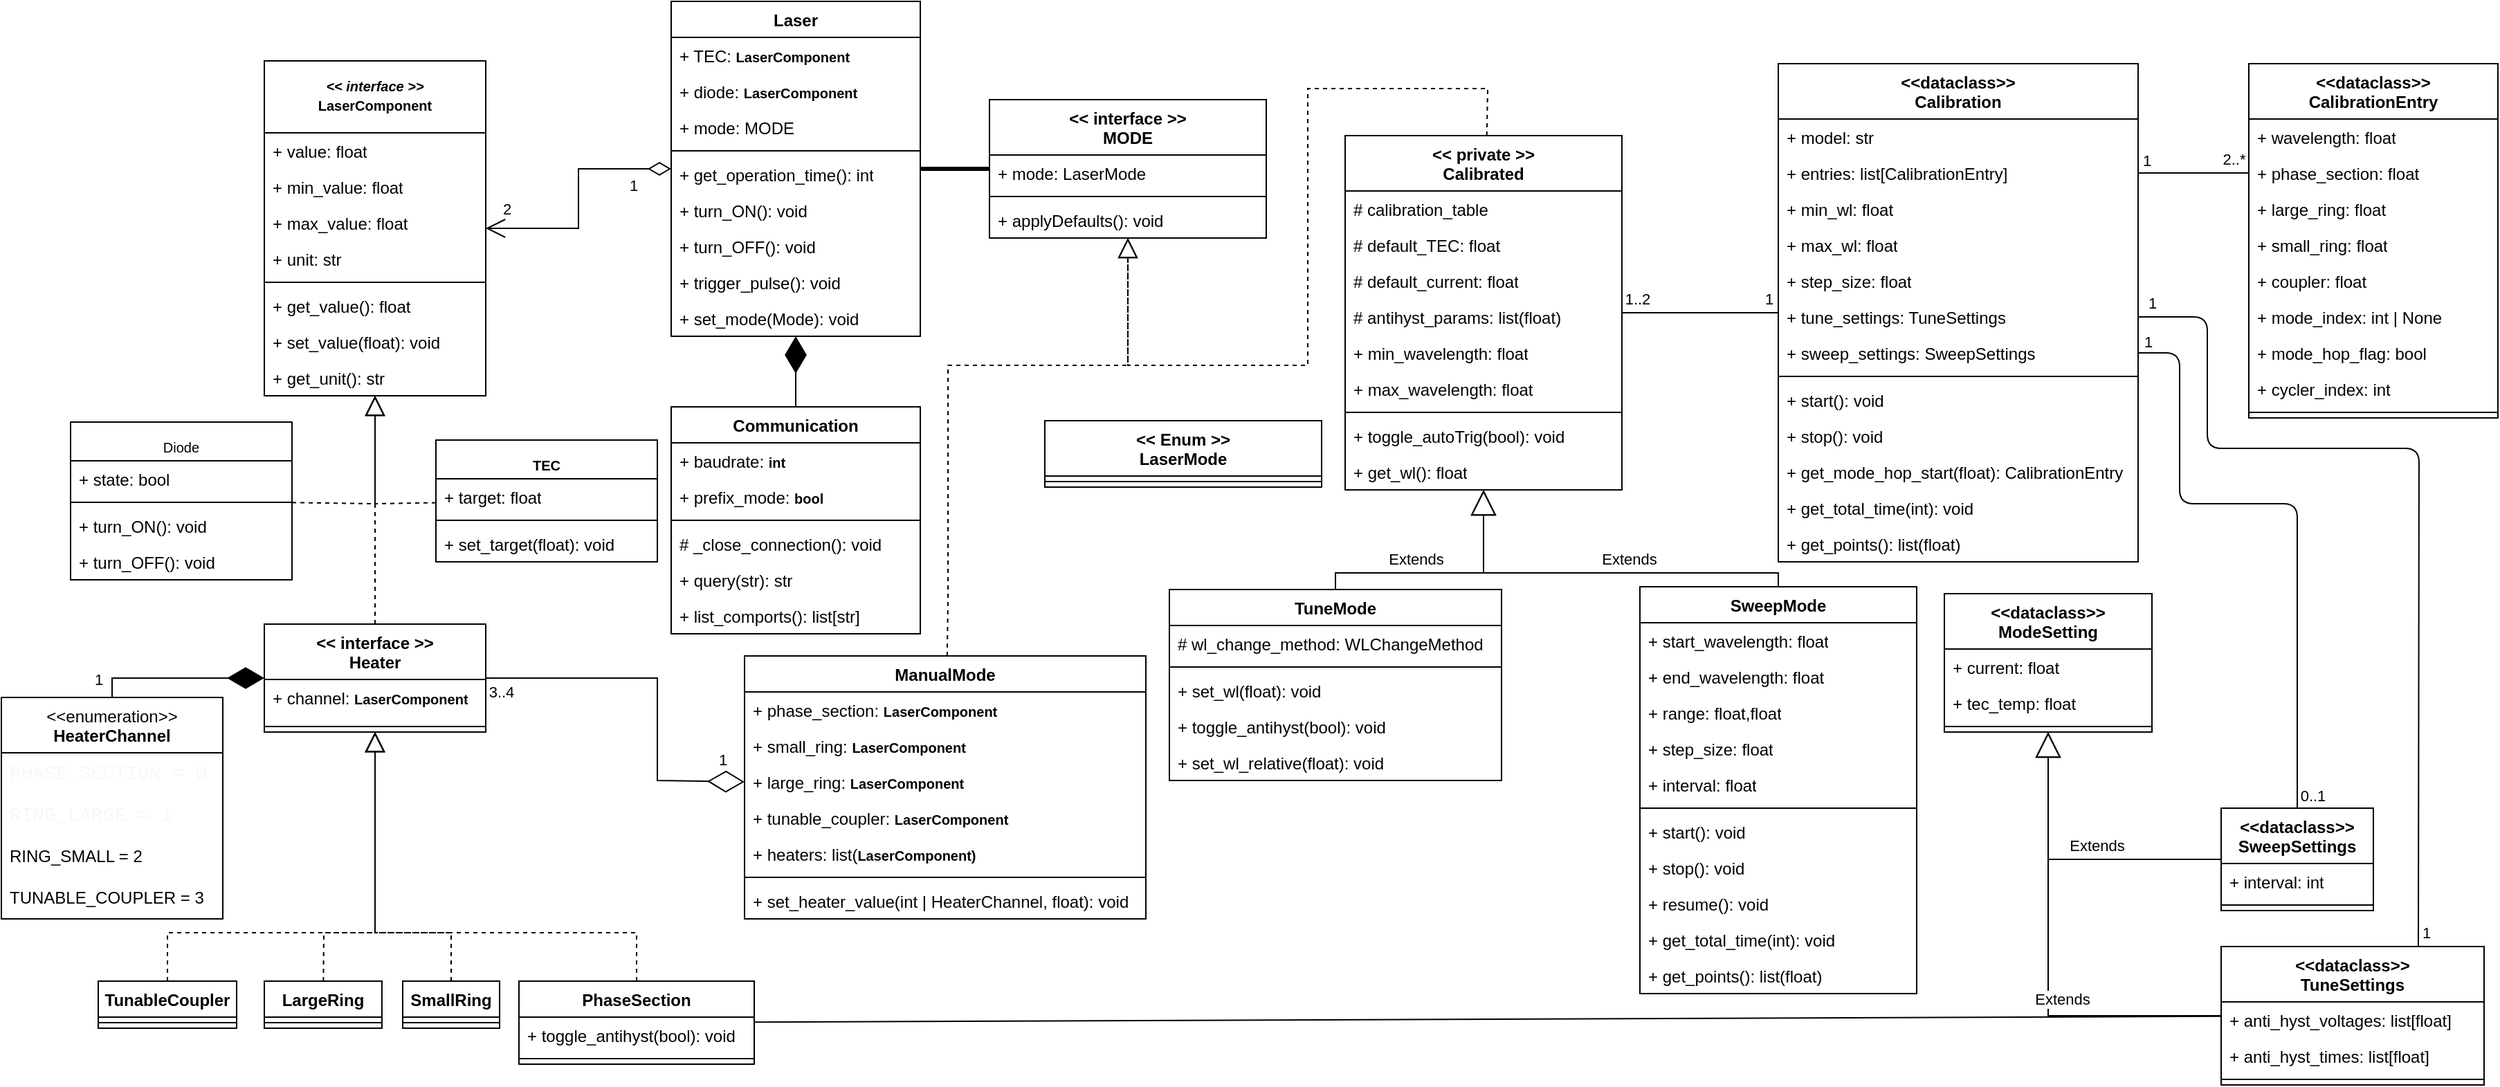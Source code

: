 <mxfile>
    <diagram name="Page-1" id="cc1-t9Lds0QzYOD9VFEF">
        <mxGraphModel dx="3013" dy="1113" grid="1" gridSize="10" guides="1" tooltips="1" connect="1" arrows="1" fold="1" page="1" pageScale="1" pageWidth="850" pageHeight="1100" math="0" shadow="0">
            <root>
                <mxCell id="0"/>
                <mxCell id="1" parent="0"/>
                <mxCell id="RFVsDfMTFyBvrJDYn3Be-1" value="Laser" style="swimlane;fontStyle=1;align=center;verticalAlign=top;childLayout=stackLayout;horizontal=1;startSize=26;horizontalStack=0;resizeParent=1;resizeParentMax=0;resizeLast=0;collapsible=1;marginBottom=0;whiteSpace=wrap;html=1;" parent="1" vertex="1">
                    <mxGeometry x="-390" y="257" width="180" height="242" as="geometry"/>
                </mxCell>
                <mxCell id="kWr4uf3u0KwMldFB6IhT-4" value="+ TEC:&amp;nbsp;&lt;span style=&quot;font-size: 10px; font-weight: 700; text-align: center;&quot;&gt;LaserComponent&lt;/span&gt;" style="text;strokeColor=none;fillColor=none;align=left;verticalAlign=top;spacingLeft=4;spacingRight=4;overflow=hidden;rotatable=0;points=[[0,0.5],[1,0.5]];portConstraint=eastwest;whiteSpace=wrap;html=1;" parent="RFVsDfMTFyBvrJDYn3Be-1" vertex="1">
                    <mxGeometry y="26" width="180" height="26" as="geometry"/>
                </mxCell>
                <mxCell id="kWr4uf3u0KwMldFB6IhT-128" value="+ diode:&amp;nbsp;&lt;span style=&quot;font-size: 10px; font-weight: 700; text-align: center;&quot;&gt;LaserComponent&lt;/span&gt;" style="text;strokeColor=none;fillColor=none;align=left;verticalAlign=top;spacingLeft=4;spacingRight=4;overflow=hidden;rotatable=0;points=[[0,0.5],[1,0.5]];portConstraint=eastwest;whiteSpace=wrap;html=1;" parent="RFVsDfMTFyBvrJDYn3Be-1" vertex="1">
                    <mxGeometry y="52" width="180" height="26" as="geometry"/>
                </mxCell>
                <mxCell id="RFVsDfMTFyBvrJDYn3Be-10" value="+ mode: MODE" style="text;strokeColor=none;fillColor=none;align=left;verticalAlign=top;spacingLeft=4;spacingRight=4;overflow=hidden;rotatable=0;points=[[0,0.5],[1,0.5]];portConstraint=eastwest;whiteSpace=wrap;html=1;" parent="RFVsDfMTFyBvrJDYn3Be-1" vertex="1">
                    <mxGeometry y="78" width="180" height="26" as="geometry"/>
                </mxCell>
                <mxCell id="RFVsDfMTFyBvrJDYn3Be-3" value="" style="line;strokeWidth=1;fillColor=none;align=left;verticalAlign=middle;spacingTop=-1;spacingLeft=3;spacingRight=3;rotatable=0;labelPosition=right;points=[];portConstraint=eastwest;strokeColor=inherit;" parent="RFVsDfMTFyBvrJDYn3Be-1" vertex="1">
                    <mxGeometry y="104" width="180" height="8" as="geometry"/>
                </mxCell>
                <mxCell id="RFVsDfMTFyBvrJDYn3Be-11" value="+ get_operation_time(): int" style="text;strokeColor=none;fillColor=none;align=left;verticalAlign=top;spacingLeft=4;spacingRight=4;overflow=hidden;rotatable=0;points=[[0,0.5],[1,0.5]];portConstraint=eastwest;whiteSpace=wrap;html=1;" parent="RFVsDfMTFyBvrJDYn3Be-1" vertex="1">
                    <mxGeometry y="112" width="180" height="26" as="geometry"/>
                </mxCell>
                <mxCell id="RFVsDfMTFyBvrJDYn3Be-4" value="+ turn_ON(): void" style="text;strokeColor=none;fillColor=none;align=left;verticalAlign=top;spacingLeft=4;spacingRight=4;overflow=hidden;rotatable=0;points=[[0,0.5],[1,0.5]];portConstraint=eastwest;whiteSpace=wrap;html=1;" parent="RFVsDfMTFyBvrJDYn3Be-1" vertex="1">
                    <mxGeometry y="138" width="180" height="26" as="geometry"/>
                </mxCell>
                <mxCell id="kWr4uf3u0KwMldFB6IhT-127" value="+ turn_OFF(): void" style="text;strokeColor=none;fillColor=none;align=left;verticalAlign=top;spacingLeft=4;spacingRight=4;overflow=hidden;rotatable=0;points=[[0,0.5],[1,0.5]];portConstraint=eastwest;whiteSpace=wrap;html=1;" parent="RFVsDfMTFyBvrJDYn3Be-1" vertex="1">
                    <mxGeometry y="164" width="180" height="26" as="geometry"/>
                </mxCell>
                <mxCell id="RFVsDfMTFyBvrJDYn3Be-12" value="+ trigger_pulse(): void" style="text;strokeColor=none;fillColor=none;align=left;verticalAlign=top;spacingLeft=4;spacingRight=4;overflow=hidden;rotatable=0;points=[[0,0.5],[1,0.5]];portConstraint=eastwest;whiteSpace=wrap;html=1;" parent="RFVsDfMTFyBvrJDYn3Be-1" vertex="1">
                    <mxGeometry y="190" width="180" height="26" as="geometry"/>
                </mxCell>
                <mxCell id="RFVsDfMTFyBvrJDYn3Be-120" value="+ set_mode(Mode): void" style="text;strokeColor=none;fillColor=none;align=left;verticalAlign=top;spacingLeft=4;spacingRight=4;overflow=hidden;rotatable=0;points=[[0,0.5],[1,0.5]];portConstraint=eastwest;whiteSpace=wrap;html=1;" parent="RFVsDfMTFyBvrJDYn3Be-1" vertex="1">
                    <mxGeometry y="216" width="180" height="26" as="geometry"/>
                </mxCell>
                <mxCell id="RFVsDfMTFyBvrJDYn3Be-35" value="SweepMode" style="swimlane;fontStyle=1;align=center;verticalAlign=top;childLayout=stackLayout;horizontal=1;startSize=26;horizontalStack=0;resizeParent=1;resizeParentMax=0;resizeLast=0;collapsible=1;marginBottom=0;whiteSpace=wrap;html=1;" parent="1" vertex="1">
                    <mxGeometry x="310" y="680" width="200" height="294" as="geometry"/>
                </mxCell>
                <mxCell id="RFVsDfMTFyBvrJDYn3Be-36" value="+ start_wavelength: float" style="text;strokeColor=none;fillColor=none;align=left;verticalAlign=top;spacingLeft=4;spacingRight=4;overflow=hidden;rotatable=0;points=[[0,0.5],[1,0.5]];portConstraint=eastwest;whiteSpace=wrap;html=1;" parent="RFVsDfMTFyBvrJDYn3Be-35" vertex="1">
                    <mxGeometry y="26" width="200" height="26" as="geometry"/>
                </mxCell>
                <mxCell id="RFVsDfMTFyBvrJDYn3Be-39" value="+ end_wavelength: float" style="text;strokeColor=none;fillColor=none;align=left;verticalAlign=top;spacingLeft=4;spacingRight=4;overflow=hidden;rotatable=0;points=[[0,0.5],[1,0.5]];portConstraint=eastwest;whiteSpace=wrap;html=1;" parent="RFVsDfMTFyBvrJDYn3Be-35" vertex="1">
                    <mxGeometry y="52" width="200" height="26" as="geometry"/>
                </mxCell>
                <mxCell id="kWr4uf3u0KwMldFB6IhT-140" value="+ range: float,float" style="text;strokeColor=none;fillColor=none;align=left;verticalAlign=top;spacingLeft=4;spacingRight=4;overflow=hidden;rotatable=0;points=[[0,0.5],[1,0.5]];portConstraint=eastwest;whiteSpace=wrap;html=1;" parent="RFVsDfMTFyBvrJDYn3Be-35" vertex="1">
                    <mxGeometry y="78" width="200" height="26" as="geometry"/>
                </mxCell>
                <mxCell id="RFVsDfMTFyBvrJDYn3Be-40" value="+ step_size: float" style="text;strokeColor=none;fillColor=none;align=left;verticalAlign=top;spacingLeft=4;spacingRight=4;overflow=hidden;rotatable=0;points=[[0,0.5],[1,0.5]];portConstraint=eastwest;whiteSpace=wrap;html=1;" parent="RFVsDfMTFyBvrJDYn3Be-35" vertex="1">
                    <mxGeometry y="104" width="200" height="26" as="geometry"/>
                </mxCell>
                <mxCell id="RFVsDfMTFyBvrJDYn3Be-43" value="+ interval: float" style="text;strokeColor=none;fillColor=none;align=left;verticalAlign=top;spacingLeft=4;spacingRight=4;overflow=hidden;rotatable=0;points=[[0,0.5],[1,0.5]];portConstraint=eastwest;whiteSpace=wrap;html=1;" parent="RFVsDfMTFyBvrJDYn3Be-35" vertex="1">
                    <mxGeometry y="130" width="200" height="26" as="geometry"/>
                </mxCell>
                <mxCell id="RFVsDfMTFyBvrJDYn3Be-37" value="" style="line;strokeWidth=1;fillColor=none;align=left;verticalAlign=middle;spacingTop=-1;spacingLeft=3;spacingRight=3;rotatable=0;labelPosition=right;points=[];portConstraint=eastwest;strokeColor=inherit;" parent="RFVsDfMTFyBvrJDYn3Be-35" vertex="1">
                    <mxGeometry y="156" width="200" height="8" as="geometry"/>
                </mxCell>
                <mxCell id="RFVsDfMTFyBvrJDYn3Be-38" value="+ start(): void" style="text;strokeColor=none;fillColor=none;align=left;verticalAlign=top;spacingLeft=4;spacingRight=4;overflow=hidden;rotatable=0;points=[[0,0.5],[1,0.5]];portConstraint=eastwest;whiteSpace=wrap;html=1;" parent="RFVsDfMTFyBvrJDYn3Be-35" vertex="1">
                    <mxGeometry y="164" width="200" height="26" as="geometry"/>
                </mxCell>
                <mxCell id="kWr4uf3u0KwMldFB6IhT-135" value="+ stop(): void" style="text;strokeColor=none;fillColor=none;align=left;verticalAlign=top;spacingLeft=4;spacingRight=4;overflow=hidden;rotatable=0;points=[[0,0.5],[1,0.5]];portConstraint=eastwest;whiteSpace=wrap;html=1;" parent="RFVsDfMTFyBvrJDYn3Be-35" vertex="1">
                    <mxGeometry y="190" width="200" height="26" as="geometry"/>
                </mxCell>
                <mxCell id="kWr4uf3u0KwMldFB6IhT-134" value="+ resume(): void" style="text;strokeColor=none;fillColor=none;align=left;verticalAlign=top;spacingLeft=4;spacingRight=4;overflow=hidden;rotatable=0;points=[[0,0.5],[1,0.5]];portConstraint=eastwest;whiteSpace=wrap;html=1;" parent="RFVsDfMTFyBvrJDYn3Be-35" vertex="1">
                    <mxGeometry y="216" width="200" height="26" as="geometry"/>
                </mxCell>
                <mxCell id="RFVsDfMTFyBvrJDYn3Be-44" value="+ get_total_time(int): void" style="text;strokeColor=none;fillColor=none;align=left;verticalAlign=top;spacingLeft=4;spacingRight=4;overflow=hidden;rotatable=0;points=[[0,0.5],[1,0.5]];portConstraint=eastwest;whiteSpace=wrap;html=1;" parent="RFVsDfMTFyBvrJDYn3Be-35" vertex="1">
                    <mxGeometry y="242" width="200" height="26" as="geometry"/>
                </mxCell>
                <mxCell id="RFVsDfMTFyBvrJDYn3Be-45" value="+ get_points(): list(float)" style="text;strokeColor=none;fillColor=none;align=left;verticalAlign=top;spacingLeft=4;spacingRight=4;overflow=hidden;rotatable=0;points=[[0,0.5],[1,0.5]];portConstraint=eastwest;whiteSpace=wrap;html=1;" parent="RFVsDfMTFyBvrJDYn3Be-35" vertex="1">
                    <mxGeometry y="268" width="200" height="26" as="geometry"/>
                </mxCell>
                <mxCell id="RFVsDfMTFyBvrJDYn3Be-47" value="&lt;div&gt;&amp;lt;&amp;lt; private &amp;gt;&amp;gt;&lt;/div&gt;&lt;div&gt;Calibrated&lt;/div&gt;" style="swimlane;fontStyle=1;align=center;verticalAlign=top;childLayout=stackLayout;horizontal=1;startSize=40;horizontalStack=0;resizeParent=1;resizeParentMax=0;resizeLast=0;collapsible=1;marginBottom=0;whiteSpace=wrap;html=1;" parent="1" vertex="1">
                    <mxGeometry x="97" y="354" width="200" height="256" as="geometry"/>
                </mxCell>
                <mxCell id="RFVsDfMTFyBvrJDYn3Be-60" value="# calibration_table" style="text;strokeColor=none;fillColor=none;align=left;verticalAlign=top;spacingLeft=4;spacingRight=4;overflow=hidden;rotatable=0;points=[[0,0.5],[1,0.5]];portConstraint=eastwest;whiteSpace=wrap;html=1;" parent="RFVsDfMTFyBvrJDYn3Be-47" vertex="1">
                    <mxGeometry y="40" width="200" height="26" as="geometry"/>
                </mxCell>
                <mxCell id="RFVsDfMTFyBvrJDYn3Be-8" value="# default_TEC: float" style="text;strokeColor=none;fillColor=none;align=left;verticalAlign=top;spacingLeft=4;spacingRight=4;overflow=hidden;rotatable=0;points=[[0,0.5],[1,0.5]];portConstraint=eastwest;whiteSpace=wrap;html=1;" parent="RFVsDfMTFyBvrJDYn3Be-47" vertex="1">
                    <mxGeometry y="66" width="200" height="26" as="geometry"/>
                </mxCell>
                <mxCell id="FqBywkGM-iilhfQzkjr5-2" value="# default_current: float" style="text;strokeColor=none;fillColor=none;align=left;verticalAlign=top;spacingLeft=4;spacingRight=4;overflow=hidden;rotatable=0;points=[[0,0.5],[1,0.5]];portConstraint=eastwest;whiteSpace=wrap;html=1;" parent="RFVsDfMTFyBvrJDYn3Be-47" vertex="1">
                    <mxGeometry y="92" width="200" height="26" as="geometry"/>
                </mxCell>
                <mxCell id="FqBywkGM-iilhfQzkjr5-1" value="# antihyst_params: list(float)" style="text;strokeColor=none;fillColor=none;align=left;verticalAlign=top;spacingLeft=4;spacingRight=4;overflow=hidden;rotatable=0;points=[[0,0.5],[1,0.5]];portConstraint=eastwest;whiteSpace=wrap;html=1;" parent="RFVsDfMTFyBvrJDYn3Be-47" vertex="1">
                    <mxGeometry y="118" width="200" height="26" as="geometry"/>
                </mxCell>
                <mxCell id="kWr4uf3u0KwMldFB6IhT-137" value="+ min_wavelength: float" style="text;strokeColor=none;fillColor=none;align=left;verticalAlign=top;spacingLeft=4;spacingRight=4;overflow=hidden;rotatable=0;points=[[0,0.5],[1,0.5]];portConstraint=eastwest;whiteSpace=wrap;html=1;" parent="RFVsDfMTFyBvrJDYn3Be-47" vertex="1">
                    <mxGeometry y="144" width="200" height="26" as="geometry"/>
                </mxCell>
                <mxCell id="kWr4uf3u0KwMldFB6IhT-139" value="+ max_wavelength: float" style="text;strokeColor=none;fillColor=none;align=left;verticalAlign=top;spacingLeft=4;spacingRight=4;overflow=hidden;rotatable=0;points=[[0,0.5],[1,0.5]];portConstraint=eastwest;whiteSpace=wrap;html=1;" parent="RFVsDfMTFyBvrJDYn3Be-47" vertex="1">
                    <mxGeometry y="170" width="200" height="26" as="geometry"/>
                </mxCell>
                <mxCell id="RFVsDfMTFyBvrJDYn3Be-52" value="" style="line;strokeWidth=1;fillColor=none;align=left;verticalAlign=middle;spacingTop=-1;spacingLeft=3;spacingRight=3;rotatable=0;labelPosition=right;points=[];portConstraint=eastwest;strokeColor=inherit;" parent="RFVsDfMTFyBvrJDYn3Be-47" vertex="1">
                    <mxGeometry y="196" width="200" height="8" as="geometry"/>
                </mxCell>
                <mxCell id="RFVsDfMTFyBvrJDYn3Be-54" value="+ toggle_autoTrig(bool): void" style="text;strokeColor=none;fillColor=none;align=left;verticalAlign=top;spacingLeft=4;spacingRight=4;overflow=hidden;rotatable=0;points=[[0,0.5],[1,0.5]];portConstraint=eastwest;whiteSpace=wrap;html=1;" parent="RFVsDfMTFyBvrJDYn3Be-47" vertex="1">
                    <mxGeometry y="204" width="200" height="26" as="geometry"/>
                </mxCell>
                <mxCell id="RFVsDfMTFyBvrJDYn3Be-55" value="+ get_wl(): float" style="text;strokeColor=none;fillColor=none;align=left;verticalAlign=top;spacingLeft=4;spacingRight=4;overflow=hidden;rotatable=0;points=[[0,0.5],[1,0.5]];portConstraint=eastwest;whiteSpace=wrap;html=1;" parent="RFVsDfMTFyBvrJDYn3Be-47" vertex="1">
                    <mxGeometry y="230" width="200" height="26" as="geometry"/>
                </mxCell>
                <mxCell id="RFVsDfMTFyBvrJDYn3Be-61" value="TuneMode" style="swimlane;fontStyle=1;align=center;verticalAlign=top;childLayout=stackLayout;horizontal=1;startSize=26;horizontalStack=0;resizeParent=1;resizeParentMax=0;resizeLast=0;collapsible=1;marginBottom=0;whiteSpace=wrap;html=1;" parent="1" vertex="1">
                    <mxGeometry x="-30" y="682" width="240" height="138" as="geometry"/>
                </mxCell>
                <mxCell id="kWr4uf3u0KwMldFB6IhT-99" value="# wl_change_method: WLChangeMethod" style="text;strokeColor=none;fillColor=none;align=left;verticalAlign=top;spacingLeft=4;spacingRight=4;overflow=hidden;rotatable=0;points=[[0,0.5],[1,0.5]];portConstraint=eastwest;whiteSpace=wrap;html=1;" parent="RFVsDfMTFyBvrJDYn3Be-61" vertex="1">
                    <mxGeometry y="26" width="240" height="26" as="geometry"/>
                </mxCell>
                <mxCell id="RFVsDfMTFyBvrJDYn3Be-63" value="" style="line;strokeWidth=1;fillColor=none;align=left;verticalAlign=middle;spacingTop=-1;spacingLeft=3;spacingRight=3;rotatable=0;labelPosition=right;points=[];portConstraint=eastwest;strokeColor=inherit;" parent="RFVsDfMTFyBvrJDYn3Be-61" vertex="1">
                    <mxGeometry y="52" width="240" height="8" as="geometry"/>
                </mxCell>
                <mxCell id="RFVsDfMTFyBvrJDYn3Be-64" value="+ set_wl(float): void" style="text;strokeColor=none;fillColor=none;align=left;verticalAlign=top;spacingLeft=4;spacingRight=4;overflow=hidden;rotatable=0;points=[[0,0.5],[1,0.5]];portConstraint=eastwest;whiteSpace=wrap;html=1;" parent="RFVsDfMTFyBvrJDYn3Be-61" vertex="1">
                    <mxGeometry y="60" width="240" height="26" as="geometry"/>
                </mxCell>
                <mxCell id="RFVsDfMTFyBvrJDYn3Be-53" value="+ toggle_antihyst(bool): void" style="text;strokeColor=none;fillColor=none;align=left;verticalAlign=top;spacingLeft=4;spacingRight=4;overflow=hidden;rotatable=0;points=[[0,0.5],[1,0.5]];portConstraint=eastwest;whiteSpace=wrap;html=1;" parent="RFVsDfMTFyBvrJDYn3Be-61" vertex="1">
                    <mxGeometry y="86" width="240" height="26" as="geometry"/>
                </mxCell>
                <mxCell id="RFVsDfMTFyBvrJDYn3Be-65" value="+ set_wl_relative(float): void" style="text;strokeColor=none;fillColor=none;align=left;verticalAlign=top;spacingLeft=4;spacingRight=4;overflow=hidden;rotatable=0;points=[[0,0.5],[1,0.5]];portConstraint=eastwest;whiteSpace=wrap;html=1;" parent="RFVsDfMTFyBvrJDYn3Be-61" vertex="1">
                    <mxGeometry y="112" width="240" height="26" as="geometry"/>
                </mxCell>
                <mxCell id="RFVsDfMTFyBvrJDYn3Be-73" value="" style="endArrow=block;dashed=1;endFill=0;endSize=12;html=1;rounded=0;" parent="1" source="kWr4uf3u0KwMldFB6IhT-32" target="RFVsDfMTFyBvrJDYn3Be-103" edge="1">
                    <mxGeometry width="160" relative="1" as="geometry">
                        <mxPoint x="-644" y="620" as="sourcePoint"/>
                        <mxPoint x="-164" y="850" as="targetPoint"/>
                        <Array as="points">
                            <mxPoint x="-604" y="620"/>
                        </Array>
                    </mxGeometry>
                </mxCell>
                <mxCell id="RFVsDfMTFyBvrJDYn3Be-74" value="" style="endArrow=block;dashed=1;endFill=0;endSize=12;html=1;rounded=0;" parent="1" source="kWr4uf3u0KwMldFB6IhT-41" target="RFVsDfMTFyBvrJDYn3Be-103" edge="1">
                    <mxGeometry width="160" relative="1" as="geometry">
                        <mxPoint x="-573.0" y="620" as="sourcePoint"/>
                        <mxPoint x="-194" y="820" as="targetPoint"/>
                        <Array as="points">
                            <mxPoint x="-604" y="620"/>
                        </Array>
                    </mxGeometry>
                </mxCell>
                <mxCell id="RFVsDfMTFyBvrJDYn3Be-76" value="ManualMode" style="swimlane;fontStyle=1;align=center;verticalAlign=top;childLayout=stackLayout;horizontal=1;startSize=26;horizontalStack=0;resizeParent=1;resizeParentMax=0;resizeLast=0;collapsible=1;marginBottom=0;whiteSpace=wrap;html=1;" parent="1" vertex="1">
                    <mxGeometry x="-337" y="730" width="290" height="190" as="geometry"/>
                </mxCell>
                <mxCell id="kWr4uf3u0KwMldFB6IhT-44" value="+ phase_section:&amp;nbsp;&lt;span style=&quot;font-size: 10px; font-weight: 700; text-align: center;&quot;&gt;LaserComponent&lt;/span&gt;" style="text;strokeColor=none;fillColor=none;align=left;verticalAlign=top;spacingLeft=4;spacingRight=4;overflow=hidden;rotatable=0;points=[[0,0.5],[1,0.5]];portConstraint=eastwest;whiteSpace=wrap;html=1;" parent="RFVsDfMTFyBvrJDYn3Be-76" vertex="1">
                    <mxGeometry y="26" width="290" height="26" as="geometry"/>
                </mxCell>
                <mxCell id="kWr4uf3u0KwMldFB6IhT-45" value="+ small_ring:&amp;nbsp;&lt;span style=&quot;font-size: 10px; font-weight: 700; text-align: center;&quot;&gt;LaserComponent&lt;/span&gt;" style="text;strokeColor=none;fillColor=none;align=left;verticalAlign=top;spacingLeft=4;spacingRight=4;overflow=hidden;rotatable=0;points=[[0,0.5],[1,0.5]];portConstraint=eastwest;whiteSpace=wrap;html=1;" parent="RFVsDfMTFyBvrJDYn3Be-76" vertex="1">
                    <mxGeometry y="52" width="290" height="26" as="geometry"/>
                </mxCell>
                <mxCell id="kWr4uf3u0KwMldFB6IhT-46" value="+ large_ring:&amp;nbsp;&lt;span style=&quot;font-size: 10px; font-weight: 700; text-align: center;&quot;&gt;LaserComponent&lt;/span&gt;" style="text;strokeColor=none;fillColor=none;align=left;verticalAlign=top;spacingLeft=4;spacingRight=4;overflow=hidden;rotatable=0;points=[[0,0.5],[1,0.5]];portConstraint=eastwest;whiteSpace=wrap;html=1;" parent="RFVsDfMTFyBvrJDYn3Be-76" vertex="1">
                    <mxGeometry y="78" width="290" height="26" as="geometry"/>
                </mxCell>
                <mxCell id="kWr4uf3u0KwMldFB6IhT-1" value="+ tunable_coupler:&amp;nbsp;&lt;span style=&quot;font-size: 10px; font-weight: 700; text-align: center;&quot;&gt;LaserComponent&lt;/span&gt;" style="text;strokeColor=none;fillColor=none;align=left;verticalAlign=top;spacingLeft=4;spacingRight=4;overflow=hidden;rotatable=0;points=[[0,0.5],[1,0.5]];portConstraint=eastwest;whiteSpace=wrap;html=1;" parent="RFVsDfMTFyBvrJDYn3Be-76" vertex="1">
                    <mxGeometry y="104" width="290" height="26" as="geometry"/>
                </mxCell>
                <mxCell id="kWr4uf3u0KwMldFB6IhT-48" value="+ heaters: list(&lt;span style=&quot;font-size: 10px; font-weight: 700; text-align: center;&quot;&gt;LaserComponent)&lt;/span&gt;" style="text;strokeColor=none;fillColor=none;align=left;verticalAlign=top;spacingLeft=4;spacingRight=4;overflow=hidden;rotatable=0;points=[[0,0.5],[1,0.5]];portConstraint=eastwest;whiteSpace=wrap;html=1;" parent="RFVsDfMTFyBvrJDYn3Be-76" vertex="1">
                    <mxGeometry y="130" width="290" height="26" as="geometry"/>
                </mxCell>
                <mxCell id="RFVsDfMTFyBvrJDYn3Be-81" value="" style="line;strokeWidth=1;fillColor=none;align=left;verticalAlign=middle;spacingTop=-1;spacingLeft=3;spacingRight=3;rotatable=0;labelPosition=right;points=[];portConstraint=eastwest;strokeColor=inherit;" parent="RFVsDfMTFyBvrJDYn3Be-76" vertex="1">
                    <mxGeometry y="156" width="290" height="8" as="geometry"/>
                </mxCell>
                <mxCell id="kWr4uf3u0KwMldFB6IhT-47" value="+ set_heater_value(int | HeaterChannel, float): void" style="text;strokeColor=none;fillColor=none;align=left;verticalAlign=top;spacingLeft=4;spacingRight=4;overflow=hidden;rotatable=0;points=[[0,0.5],[1,0.5]];portConstraint=eastwest;whiteSpace=wrap;html=1;" parent="RFVsDfMTFyBvrJDYn3Be-76" vertex="1">
                    <mxGeometry y="164" width="290" height="26" as="geometry"/>
                </mxCell>
                <mxCell id="RFVsDfMTFyBvrJDYn3Be-92" value="Extends" style="endArrow=block;endSize=16;endFill=0;html=1;rounded=0;" parent="1" source="RFVsDfMTFyBvrJDYn3Be-61" target="RFVsDfMTFyBvrJDYn3Be-47" edge="1">
                    <mxGeometry x="-0.224" y="10" width="160" relative="1" as="geometry">
                        <mxPoint x="160" y="370" as="sourcePoint"/>
                        <mxPoint x="320" y="370" as="targetPoint"/>
                        <Array as="points">
                            <mxPoint x="90" y="670"/>
                            <mxPoint x="197" y="670"/>
                        </Array>
                        <mxPoint as="offset"/>
                    </mxGeometry>
                </mxCell>
                <mxCell id="RFVsDfMTFyBvrJDYn3Be-93" value="Extends" style="endArrow=block;endSize=16;endFill=0;html=1;rounded=0;" parent="1" source="RFVsDfMTFyBvrJDYn3Be-35" target="RFVsDfMTFyBvrJDYn3Be-47" edge="1">
                    <mxGeometry x="-0.167" y="-10" width="160" relative="1" as="geometry">
                        <mxPoint x="320" y="498" as="sourcePoint"/>
                        <mxPoint x="353" y="450" as="targetPoint"/>
                        <Array as="points">
                            <mxPoint x="410" y="670"/>
                            <mxPoint x="197" y="670"/>
                        </Array>
                        <mxPoint as="offset"/>
                    </mxGeometry>
                </mxCell>
                <mxCell id="RFVsDfMTFyBvrJDYn3Be-95" value="" style="endArrow=block;dashed=1;endFill=0;endSize=12;html=1;rounded=0;" parent="1" source="RFVsDfMTFyBvrJDYn3Be-47" target="kWr4uf3u0KwMldFB6IhT-19" edge="1">
                    <mxGeometry width="160" relative="1" as="geometry">
                        <mxPoint x="-60" y="520" as="sourcePoint"/>
                        <mxPoint x="70" y="320" as="targetPoint"/>
                        <Array as="points">
                            <mxPoint x="200" y="320"/>
                            <mxPoint x="70" y="320"/>
                            <mxPoint x="70" y="520"/>
                            <mxPoint x="-60" y="520"/>
                        </Array>
                    </mxGeometry>
                </mxCell>
                <mxCell id="RFVsDfMTFyBvrJDYn3Be-96" value="" style="endArrow=none;startArrow=none;endFill=0;startFill=0;endSize=8;html=1;verticalAlign=bottom;labelBackgroundColor=none;strokeWidth=3;rounded=0;fontStyle=1" parent="1" source="RFVsDfMTFyBvrJDYn3Be-1" target="kWr4uf3u0KwMldFB6IhT-19" edge="1">
                    <mxGeometry width="160" relative="1" as="geometry">
                        <mxPoint x="-210" y="880" as="sourcePoint"/>
                        <mxPoint x="-20" y="220" as="targetPoint"/>
                        <Array as="points"/>
                    </mxGeometry>
                </mxCell>
                <mxCell id="RFVsDfMTFyBvrJDYn3Be-103" value="&lt;p style=&quot;margin:0px;margin-top:4px;text-align:center;&quot;&gt;&lt;font style=&quot;font-size: 10px;&quot;&gt;&lt;i&gt;&amp;lt;&amp;lt; interface &amp;gt;&amp;gt;&lt;/i&gt;&lt;br&gt;LaserComponent&lt;/font&gt;&lt;/p&gt;" style="swimlane;fontStyle=1;align=center;verticalAlign=top;childLayout=stackLayout;horizontal=1;startSize=52;horizontalStack=0;resizeParent=1;resizeParentMax=0;resizeLast=0;collapsible=1;marginBottom=0;whiteSpace=wrap;html=1;" parent="1" vertex="1">
                    <mxGeometry x="-684" y="300" width="160" height="242" as="geometry"/>
                </mxCell>
                <mxCell id="kWr4uf3u0KwMldFB6IhT-125" value="+ value: float" style="text;strokeColor=none;fillColor=none;align=left;verticalAlign=top;spacingLeft=4;spacingRight=4;overflow=hidden;rotatable=0;points=[[0,0.5],[1,0.5]];portConstraint=eastwest;whiteSpace=wrap;html=1;" parent="RFVsDfMTFyBvrJDYn3Be-103" vertex="1">
                    <mxGeometry y="52" width="160" height="26" as="geometry"/>
                </mxCell>
                <mxCell id="RFVsDfMTFyBvrJDYn3Be-104" value="+ min_value: float" style="text;strokeColor=none;fillColor=none;align=left;verticalAlign=top;spacingLeft=4;spacingRight=4;overflow=hidden;rotatable=0;points=[[0,0.5],[1,0.5]];portConstraint=eastwest;whiteSpace=wrap;html=1;" parent="RFVsDfMTFyBvrJDYn3Be-103" vertex="1">
                    <mxGeometry y="78" width="160" height="26" as="geometry"/>
                </mxCell>
                <mxCell id="RFVsDfMTFyBvrJDYn3Be-110" value="+ max_value: float" style="text;strokeColor=none;fillColor=none;align=left;verticalAlign=top;spacingLeft=4;spacingRight=4;overflow=hidden;rotatable=0;points=[[0,0.5],[1,0.5]];portConstraint=eastwest;whiteSpace=wrap;html=1;" parent="RFVsDfMTFyBvrJDYn3Be-103" vertex="1">
                    <mxGeometry y="104" width="160" height="26" as="geometry"/>
                </mxCell>
                <mxCell id="RFVsDfMTFyBvrJDYn3Be-109" value="+ unit: str" style="text;strokeColor=none;fillColor=none;align=left;verticalAlign=top;spacingLeft=4;spacingRight=4;overflow=hidden;rotatable=0;points=[[0,0.5],[1,0.5]];portConstraint=eastwest;whiteSpace=wrap;html=1;" parent="RFVsDfMTFyBvrJDYn3Be-103" vertex="1">
                    <mxGeometry y="130" width="160" height="26" as="geometry"/>
                </mxCell>
                <mxCell id="RFVsDfMTFyBvrJDYn3Be-105" value="" style="line;strokeWidth=1;fillColor=none;align=left;verticalAlign=middle;spacingTop=-1;spacingLeft=3;spacingRight=3;rotatable=0;labelPosition=right;points=[];portConstraint=eastwest;strokeColor=inherit;" parent="RFVsDfMTFyBvrJDYn3Be-103" vertex="1">
                    <mxGeometry y="156" width="160" height="8" as="geometry"/>
                </mxCell>
                <mxCell id="RFVsDfMTFyBvrJDYn3Be-107" value="+ get_value(): float" style="text;strokeColor=none;fillColor=none;align=left;verticalAlign=top;spacingLeft=4;spacingRight=4;overflow=hidden;rotatable=0;points=[[0,0.5],[1,0.5]];portConstraint=eastwest;whiteSpace=wrap;html=1;" parent="RFVsDfMTFyBvrJDYn3Be-103" vertex="1">
                    <mxGeometry y="164" width="160" height="26" as="geometry"/>
                </mxCell>
                <mxCell id="kWr4uf3u0KwMldFB6IhT-65" value="+ set_value(float): void" style="text;strokeColor=none;fillColor=none;align=left;verticalAlign=top;spacingLeft=4;spacingRight=4;overflow=hidden;rotatable=0;points=[[0,0.5],[1,0.5]];portConstraint=eastwest;whiteSpace=wrap;html=1;" parent="RFVsDfMTFyBvrJDYn3Be-103" vertex="1">
                    <mxGeometry y="190" width="160" height="26" as="geometry"/>
                </mxCell>
                <mxCell id="RFVsDfMTFyBvrJDYn3Be-106" value="+ get_unit(): str" style="text;strokeColor=none;fillColor=none;align=left;verticalAlign=top;spacingLeft=4;spacingRight=4;overflow=hidden;rotatable=0;points=[[0,0.5],[1,0.5]];portConstraint=eastwest;whiteSpace=wrap;html=1;" parent="RFVsDfMTFyBvrJDYn3Be-103" vertex="1">
                    <mxGeometry y="216" width="160" height="26" as="geometry"/>
                </mxCell>
                <mxCell id="RFVsDfMTFyBvrJDYn3Be-118" value="1" style="endArrow=open;html=1;endSize=12;startArrow=diamondThin;startSize=14;startFill=0;edgeStyle=orthogonalEdgeStyle;align=left;verticalAlign=bottom;rounded=0;" parent="1" source="RFVsDfMTFyBvrJDYn3Be-1" target="RFVsDfMTFyBvrJDYn3Be-103" edge="1">
                    <mxGeometry x="-0.636" y="21" relative="1" as="geometry">
                        <mxPoint x="-426" y="435" as="sourcePoint"/>
                        <mxPoint x="-384" y="461" as="targetPoint"/>
                        <mxPoint as="offset"/>
                    </mxGeometry>
                </mxCell>
                <mxCell id="kWr4uf3u0KwMldFB6IhT-30" value="2" style="edgeLabel;html=1;align=center;verticalAlign=middle;resizable=0;points=[];" parent="RFVsDfMTFyBvrJDYn3Be-118" vertex="1" connectable="0">
                    <mxGeometry x="0.882" y="-4" relative="1" as="geometry">
                        <mxPoint x="4" y="-10" as="offset"/>
                    </mxGeometry>
                </mxCell>
                <mxCell id="RFVsDfMTFyBvrJDYn3Be-119" value="" style="endArrow=block;dashed=1;endFill=0;endSize=12;html=1;rounded=0;" parent="1" source="RFVsDfMTFyBvrJDYn3Be-76" target="kWr4uf3u0KwMldFB6IhT-19" edge="1">
                    <mxGeometry width="160" relative="1" as="geometry">
                        <mxPoint x="275" y="398" as="sourcePoint"/>
                        <mxPoint x="-30" y="330" as="targetPoint"/>
                        <Array as="points">
                            <mxPoint x="-190" y="690"/>
                            <mxPoint x="-190" y="520"/>
                            <mxPoint x="-150" y="520"/>
                            <mxPoint x="-60" y="520"/>
                        </Array>
                    </mxGeometry>
                </mxCell>
                <mxCell id="kWr4uf3u0KwMldFB6IhT-19" value="&lt;div&gt;&amp;lt;&amp;lt; interface &amp;gt;&amp;gt;&lt;/div&gt;&lt;div&gt;MODE&lt;/div&gt;" style="swimlane;fontStyle=1;align=center;verticalAlign=top;childLayout=stackLayout;horizontal=1;startSize=40;horizontalStack=0;resizeParent=1;resizeParentMax=0;resizeLast=0;collapsible=1;marginBottom=0;whiteSpace=wrap;html=1;" parent="1" vertex="1">
                    <mxGeometry x="-160" y="328" width="200" height="100" as="geometry"/>
                </mxCell>
                <mxCell id="kWr4uf3u0KwMldFB6IhT-29" value="+ mode: LaserMode" style="text;strokeColor=none;fillColor=none;align=left;verticalAlign=top;spacingLeft=4;spacingRight=4;overflow=hidden;rotatable=0;points=[[0,0.5],[1,0.5]];portConstraint=eastwest;whiteSpace=wrap;html=1;" parent="kWr4uf3u0KwMldFB6IhT-19" vertex="1">
                    <mxGeometry y="40" width="200" height="26" as="geometry"/>
                </mxCell>
                <mxCell id="kWr4uf3u0KwMldFB6IhT-24" value="" style="line;strokeWidth=1;fillColor=none;align=left;verticalAlign=middle;spacingTop=-1;spacingLeft=3;spacingRight=3;rotatable=0;labelPosition=right;points=[];portConstraint=eastwest;strokeColor=inherit;" parent="kWr4uf3u0KwMldFB6IhT-19" vertex="1">
                    <mxGeometry y="66" width="200" height="8" as="geometry"/>
                </mxCell>
                <mxCell id="kWr4uf3u0KwMldFB6IhT-136" value="+ applyDefaults(): void" style="text;strokeColor=none;fillColor=none;align=left;verticalAlign=top;spacingLeft=4;spacingRight=4;overflow=hidden;rotatable=0;points=[[0,0.5],[1,0.5]];portConstraint=eastwest;whiteSpace=wrap;html=1;" parent="kWr4uf3u0KwMldFB6IhT-19" vertex="1">
                    <mxGeometry y="74" width="200" height="26" as="geometry"/>
                </mxCell>
                <mxCell id="kWr4uf3u0KwMldFB6IhT-32" value="&lt;p style=&quot;margin:0px;margin-top:4px;text-align:center;&quot;&gt;&lt;span style=&quot;font-size: 10px;&quot;&gt;Diode&lt;/span&gt;&lt;/p&gt;" style="swimlane;fontStyle=0;align=center;verticalAlign=top;childLayout=stackLayout;horizontal=1;startSize=28;horizontalStack=0;resizeParent=1;resizeParentMax=0;resizeLast=0;collapsible=1;marginBottom=0;whiteSpace=wrap;html=1;" parent="1" vertex="1">
                    <mxGeometry x="-824" y="561" width="160" height="114" as="geometry"/>
                </mxCell>
                <mxCell id="kWr4uf3u0KwMldFB6IhT-129" value="+ state: bool" style="text;strokeColor=none;fillColor=none;align=left;verticalAlign=top;spacingLeft=4;spacingRight=4;overflow=hidden;rotatable=0;points=[[0,0.5],[1,0.5]];portConstraint=eastwest;whiteSpace=wrap;html=1;" parent="kWr4uf3u0KwMldFB6IhT-32" vertex="1">
                    <mxGeometry y="28" width="160" height="26" as="geometry"/>
                </mxCell>
                <mxCell id="kWr4uf3u0KwMldFB6IhT-36" value="" style="line;strokeWidth=1;fillColor=none;align=left;verticalAlign=middle;spacingTop=-1;spacingLeft=3;spacingRight=3;rotatable=0;labelPosition=right;points=[];portConstraint=eastwest;strokeColor=inherit;" parent="kWr4uf3u0KwMldFB6IhT-32" vertex="1">
                    <mxGeometry y="54" width="160" height="8" as="geometry"/>
                </mxCell>
                <mxCell id="kWr4uf3u0KwMldFB6IhT-31" value="+ turn_ON(): void" style="text;strokeColor=none;fillColor=none;align=left;verticalAlign=top;spacingLeft=4;spacingRight=4;overflow=hidden;rotatable=0;points=[[0,0.5],[1,0.5]];portConstraint=eastwest;whiteSpace=wrap;html=1;" parent="kWr4uf3u0KwMldFB6IhT-32" vertex="1">
                    <mxGeometry y="62" width="160" height="26" as="geometry"/>
                </mxCell>
                <mxCell id="kWr4uf3u0KwMldFB6IhT-43" value="+ turn_OFF(): void" style="text;strokeColor=none;fillColor=none;align=left;verticalAlign=top;spacingLeft=4;spacingRight=4;overflow=hidden;rotatable=0;points=[[0,0.5],[1,0.5]];portConstraint=eastwest;whiteSpace=wrap;html=1;" parent="kWr4uf3u0KwMldFB6IhT-32" vertex="1">
                    <mxGeometry y="88" width="160" height="26" as="geometry"/>
                </mxCell>
                <mxCell id="kWr4uf3u0KwMldFB6IhT-41" value="&lt;p style=&quot;margin:0px;margin-top:4px;text-align:center;&quot;&gt;&lt;span style=&quot;font-size: 10px;&quot;&gt;TEC&lt;/span&gt;&lt;/p&gt;" style="swimlane;fontStyle=1;align=center;verticalAlign=top;childLayout=stackLayout;horizontal=1;startSize=28;horizontalStack=0;resizeParent=1;resizeParentMax=0;resizeLast=0;collapsible=1;marginBottom=0;whiteSpace=wrap;html=1;" parent="1" vertex="1">
                    <mxGeometry x="-560" y="574" width="160" height="88" as="geometry"/>
                </mxCell>
                <mxCell id="kWr4uf3u0KwMldFB6IhT-126" value="+ target: float" style="text;strokeColor=none;fillColor=none;align=left;verticalAlign=top;spacingLeft=4;spacingRight=4;overflow=hidden;rotatable=0;points=[[0,0.5],[1,0.5]];portConstraint=eastwest;whiteSpace=wrap;html=1;" parent="kWr4uf3u0KwMldFB6IhT-41" vertex="1">
                    <mxGeometry y="28" width="160" height="26" as="geometry"/>
                </mxCell>
                <mxCell id="kWr4uf3u0KwMldFB6IhT-42" value="" style="line;strokeWidth=1;fillColor=none;align=left;verticalAlign=middle;spacingTop=-1;spacingLeft=3;spacingRight=3;rotatable=0;labelPosition=right;points=[];portConstraint=eastwest;strokeColor=inherit;" parent="kWr4uf3u0KwMldFB6IhT-41" vertex="1">
                    <mxGeometry y="54" width="160" height="8" as="geometry"/>
                </mxCell>
                <mxCell id="kWr4uf3u0KwMldFB6IhT-98" value="+ set_target(float): void" style="text;strokeColor=none;fillColor=none;align=left;verticalAlign=top;spacingLeft=4;spacingRight=4;overflow=hidden;rotatable=0;points=[[0,0.5],[1,0.5]];portConstraint=eastwest;whiteSpace=wrap;html=1;" parent="kWr4uf3u0KwMldFB6IhT-41" vertex="1">
                    <mxGeometry y="62" width="160" height="26" as="geometry"/>
                </mxCell>
                <mxCell id="kWr4uf3u0KwMldFB6IhT-49" value="&amp;lt;&amp;lt;enumeration&amp;gt;&amp;gt;&lt;br&gt;&lt;b&gt;HeaterChannel&lt;/b&gt;" style="swimlane;fontStyle=0;align=center;verticalAlign=top;childLayout=stackLayout;horizontal=1;startSize=40;horizontalStack=0;resizeParent=1;resizeParentMax=0;resizeLast=0;collapsible=0;marginBottom=0;html=1;whiteSpace=wrap;" parent="1" vertex="1">
                    <mxGeometry x="-874" y="760" width="160" height="160" as="geometry"/>
                </mxCell>
                <mxCell id="kWr4uf3u0KwMldFB6IhT-53" value="&lt;div style=&quot;&quot;&gt;&lt;font face=&quot;UbuntuMono Nerd Font, Consolas, Courier New, monospace, Consolas, Courier New, monospace&quot; color=&quot;#f8f8f2&quot;&gt;&lt;span style=&quot;font-size: 14px; white-space: pre;&quot;&gt;PHASE_SECTION = 0&lt;/span&gt;&lt;/font&gt;&lt;/div&gt;" style="text;html=1;strokeColor=none;fillColor=none;align=left;verticalAlign=middle;spacingLeft=4;spacingRight=4;overflow=hidden;rotatable=0;points=[[0,0.5],[1,0.5]];portConstraint=eastwest;whiteSpace=wrap;" parent="kWr4uf3u0KwMldFB6IhT-49" vertex="1">
                    <mxGeometry y="40" width="160" height="30" as="geometry"/>
                </mxCell>
                <mxCell id="kWr4uf3u0KwMldFB6IhT-51" value="&lt;div style=&quot;color: rgb(248, 248, 242);&quot;&gt;&lt;font face=&quot;UbuntuMono Nerd Font, Consolas, Courier New, monospace, Consolas, Courier New, monospace&quot; color=&quot;#f8f8f2&quot;&gt;&lt;span style=&quot;font-size: 14px; white-space: pre;&quot;&gt;RING_LARGE = 1&lt;/span&gt;&lt;/font&gt;&lt;/div&gt;" style="text;html=1;strokeColor=none;fillColor=none;align=left;verticalAlign=middle;spacingLeft=4;spacingRight=4;overflow=hidden;rotatable=0;points=[[0,0.5],[1,0.5]];portConstraint=eastwest;whiteSpace=wrap;" parent="kWr4uf3u0KwMldFB6IhT-49" vertex="1">
                    <mxGeometry y="70" width="160" height="30" as="geometry"/>
                </mxCell>
                <mxCell id="kWr4uf3u0KwMldFB6IhT-52" value="&lt;div&gt;RING_SMALL = 2&lt;/div&gt;" style="text;html=1;strokeColor=none;fillColor=none;align=left;verticalAlign=middle;spacingLeft=4;spacingRight=4;overflow=hidden;rotatable=0;points=[[0,0.5],[1,0.5]];portConstraint=eastwest;whiteSpace=wrap;" parent="kWr4uf3u0KwMldFB6IhT-49" vertex="1">
                    <mxGeometry y="100" width="160" height="30" as="geometry"/>
                </mxCell>
                <mxCell id="kWr4uf3u0KwMldFB6IhT-50" value="&lt;div&gt;&lt;span style=&quot;background-color: transparent; color: light-dark(rgb(0, 0, 0), rgb(255, 255, 255));&quot;&gt;TUNABLE_COUPLER = 3&lt;/span&gt;&lt;/div&gt;" style="text;html=1;strokeColor=none;fillColor=none;align=left;verticalAlign=middle;spacingLeft=4;spacingRight=4;overflow=hidden;rotatable=0;points=[[0,0.5],[1,0.5]];portConstraint=eastwest;whiteSpace=wrap;" parent="kWr4uf3u0KwMldFB6IhT-49" vertex="1">
                    <mxGeometry y="130" width="160" height="30" as="geometry"/>
                </mxCell>
                <mxCell id="kWr4uf3u0KwMldFB6IhT-66" value="LargeRing" style="swimlane;fontStyle=1;align=center;verticalAlign=top;childLayout=stackLayout;horizontal=1;startSize=26;horizontalStack=0;resizeParent=1;resizeParentMax=0;resizeLast=0;collapsible=1;marginBottom=0;whiteSpace=wrap;html=1;" parent="1" vertex="1">
                    <mxGeometry x="-684" y="965" width="85" height="34" as="geometry"/>
                </mxCell>
                <mxCell id="kWr4uf3u0KwMldFB6IhT-68" value="" style="line;strokeWidth=1;fillColor=none;align=left;verticalAlign=middle;spacingTop=-1;spacingLeft=3;spacingRight=3;rotatable=0;labelPosition=right;points=[];portConstraint=eastwest;strokeColor=inherit;" parent="kWr4uf3u0KwMldFB6IhT-66" vertex="1">
                    <mxGeometry y="26" width="85" height="8" as="geometry"/>
                </mxCell>
                <mxCell id="kWr4uf3u0KwMldFB6IhT-69" value="PhaseSection" style="swimlane;fontStyle=1;align=center;verticalAlign=top;childLayout=stackLayout;horizontal=1;startSize=26;horizontalStack=0;resizeParent=1;resizeParentMax=0;resizeLast=0;collapsible=1;marginBottom=0;whiteSpace=wrap;html=1;" parent="1" vertex="1">
                    <mxGeometry x="-500" y="965" width="170" height="60" as="geometry"/>
                </mxCell>
                <mxCell id="16" value="+ toggle_antihyst(bool): void" style="text;strokeColor=none;fillColor=none;align=left;verticalAlign=top;spacingLeft=4;spacingRight=4;overflow=hidden;rotatable=0;points=[[0,0.5],[1,0.5]];portConstraint=eastwest;whiteSpace=wrap;html=1;" parent="kWr4uf3u0KwMldFB6IhT-69" vertex="1">
                    <mxGeometry y="26" width="170" height="26" as="geometry"/>
                </mxCell>
                <mxCell id="kWr4uf3u0KwMldFB6IhT-71" value="" style="line;strokeWidth=1;fillColor=none;align=left;verticalAlign=middle;spacingTop=-1;spacingLeft=3;spacingRight=3;rotatable=0;labelPosition=right;points=[];portConstraint=eastwest;strokeColor=inherit;" parent="kWr4uf3u0KwMldFB6IhT-69" vertex="1">
                    <mxGeometry y="52" width="170" height="8" as="geometry"/>
                </mxCell>
                <mxCell id="kWr4uf3u0KwMldFB6IhT-72" value="SmallRing" style="swimlane;fontStyle=1;align=center;verticalAlign=top;childLayout=stackLayout;horizontal=1;startSize=26;horizontalStack=0;resizeParent=1;resizeParentMax=0;resizeLast=0;collapsible=1;marginBottom=0;whiteSpace=wrap;html=1;" parent="1" vertex="1">
                    <mxGeometry x="-584" y="965" width="70" height="34" as="geometry"/>
                </mxCell>
                <mxCell id="kWr4uf3u0KwMldFB6IhT-74" value="" style="line;strokeWidth=1;fillColor=none;align=left;verticalAlign=middle;spacingTop=-1;spacingLeft=3;spacingRight=3;rotatable=0;labelPosition=right;points=[];portConstraint=eastwest;strokeColor=inherit;" parent="kWr4uf3u0KwMldFB6IhT-72" vertex="1">
                    <mxGeometry y="26" width="70" height="8" as="geometry"/>
                </mxCell>
                <mxCell id="kWr4uf3u0KwMldFB6IhT-75" value="TunableCoupler" style="swimlane;fontStyle=1;align=center;verticalAlign=top;childLayout=stackLayout;horizontal=1;startSize=26;horizontalStack=0;resizeParent=1;resizeParentMax=0;resizeLast=0;collapsible=1;marginBottom=0;whiteSpace=wrap;html=1;" parent="1" vertex="1">
                    <mxGeometry x="-804" y="965" width="100" height="34" as="geometry"/>
                </mxCell>
                <mxCell id="kWr4uf3u0KwMldFB6IhT-77" value="" style="line;strokeWidth=1;fillColor=none;align=left;verticalAlign=middle;spacingTop=-1;spacingLeft=3;spacingRight=3;rotatable=0;labelPosition=right;points=[];portConstraint=eastwest;strokeColor=inherit;" parent="kWr4uf3u0KwMldFB6IhT-75" vertex="1">
                    <mxGeometry y="26" width="100" height="8" as="geometry"/>
                </mxCell>
                <mxCell id="kWr4uf3u0KwMldFB6IhT-78" value="&lt;div&gt;&amp;lt;&amp;lt; interface &amp;gt;&amp;gt;&lt;/div&gt;Heater" style="swimlane;fontStyle=1;align=center;verticalAlign=top;childLayout=stackLayout;horizontal=1;startSize=40;horizontalStack=0;resizeParent=1;resizeParentMax=0;resizeLast=0;collapsible=1;marginBottom=0;whiteSpace=wrap;html=1;" parent="1" vertex="1">
                    <mxGeometry x="-684" y="707" width="160" height="78" as="geometry"/>
                </mxCell>
                <mxCell id="kWr4uf3u0KwMldFB6IhT-79" value="&lt;div style=&quot;text-align: center;&quot;&gt;&lt;span style=&quot;background-color: transparent; color: light-dark(rgb(0, 0, 0), rgb(255, 255, 255));&quot;&gt;+ channel:&amp;nbsp;&lt;/span&gt;&lt;span style=&quot;background-color: transparent; color: light-dark(rgb(0, 0, 0), rgb(255, 255, 255)); font-size: 10px; font-weight: 700; text-align: center;&quot;&gt;LaserComponent&lt;/span&gt;&lt;/div&gt;" style="text;strokeColor=none;fillColor=none;align=left;verticalAlign=top;spacingLeft=4;spacingRight=4;overflow=hidden;rotatable=0;points=[[0,0.5],[1,0.5]];portConstraint=eastwest;whiteSpace=wrap;html=1;" parent="kWr4uf3u0KwMldFB6IhT-78" vertex="1">
                    <mxGeometry y="40" width="160" height="30" as="geometry"/>
                </mxCell>
                <mxCell id="kWr4uf3u0KwMldFB6IhT-80" value="" style="line;strokeWidth=1;fillColor=none;align=left;verticalAlign=middle;spacingTop=-1;spacingLeft=3;spacingRight=3;rotatable=0;labelPosition=right;points=[];portConstraint=eastwest;strokeColor=inherit;" parent="kWr4uf3u0KwMldFB6IhT-78" vertex="1">
                    <mxGeometry y="70" width="160" height="8" as="geometry"/>
                </mxCell>
                <mxCell id="kWr4uf3u0KwMldFB6IhT-81" value="" style="endArrow=diamondThin;endFill=1;endSize=24;html=1;rounded=0;" parent="1" source="kWr4uf3u0KwMldFB6IhT-49" target="kWr4uf3u0KwMldFB6IhT-78" edge="1">
                    <mxGeometry width="160" relative="1" as="geometry">
                        <mxPoint x="-354" y="1135" as="sourcePoint"/>
                        <mxPoint x="-194" y="1135" as="targetPoint"/>
                        <Array as="points">
                            <mxPoint x="-794" y="746"/>
                        </Array>
                    </mxGeometry>
                </mxCell>
                <mxCell id="kWr4uf3u0KwMldFB6IhT-83" value="1" style="edgeLabel;html=1;align=center;verticalAlign=middle;resizable=0;points=[];" parent="kWr4uf3u0KwMldFB6IhT-81" vertex="1" connectable="0">
                    <mxGeometry x="-0.947" y="-1" relative="1" as="geometry">
                        <mxPoint x="-11" y="-10" as="offset"/>
                    </mxGeometry>
                </mxCell>
                <mxCell id="kWr4uf3u0KwMldFB6IhT-85" value="" style="endArrow=diamondThin;endFill=0;endSize=24;html=1;rounded=0;entryX=0;entryY=0.5;entryDx=0;entryDy=0;" parent="1" source="kWr4uf3u0KwMldFB6IhT-78" target="kWr4uf3u0KwMldFB6IhT-46" edge="1">
                    <mxGeometry width="160" relative="1" as="geometry">
                        <mxPoint x="-270" y="680" as="sourcePoint"/>
                        <mxPoint x="-110" y="680" as="targetPoint"/>
                        <Array as="points">
                            <mxPoint x="-400" y="746"/>
                            <mxPoint x="-400" y="820"/>
                        </Array>
                    </mxGeometry>
                </mxCell>
                <mxCell id="kWr4uf3u0KwMldFB6IhT-86" value="1" style="edgeLabel;html=1;align=center;verticalAlign=middle;resizable=0;points=[];" parent="kWr4uf3u0KwMldFB6IhT-85" vertex="1" connectable="0">
                    <mxGeometry x="0.876" relative="1" as="geometry">
                        <mxPoint y="-16" as="offset"/>
                    </mxGeometry>
                </mxCell>
                <mxCell id="kWr4uf3u0KwMldFB6IhT-87" value="3..4" style="edgeLabel;html=1;align=center;verticalAlign=middle;resizable=0;points=[];" parent="kWr4uf3u0KwMldFB6IhT-85" vertex="1" connectable="0">
                    <mxGeometry x="-0.952" relative="1" as="geometry">
                        <mxPoint x="4" y="10" as="offset"/>
                    </mxGeometry>
                </mxCell>
                <mxCell id="kWr4uf3u0KwMldFB6IhT-88" value="" style="endArrow=block;dashed=1;endFill=0;endSize=12;html=1;rounded=0;" parent="1" source="kWr4uf3u0KwMldFB6IhT-75" target="kWr4uf3u0KwMldFB6IhT-78" edge="1">
                    <mxGeometry width="160" relative="1" as="geometry">
                        <mxPoint x="-834" y="1158" as="sourcePoint"/>
                        <mxPoint x="-884" y="1055" as="targetPoint"/>
                        <Array as="points">
                            <mxPoint x="-754" y="930"/>
                            <mxPoint x="-604" y="930"/>
                        </Array>
                    </mxGeometry>
                </mxCell>
                <mxCell id="kWr4uf3u0KwMldFB6IhT-89" value="" style="endArrow=block;dashed=1;endFill=0;endSize=12;html=1;rounded=0;" parent="1" source="kWr4uf3u0KwMldFB6IhT-72" target="kWr4uf3u0KwMldFB6IhT-78" edge="1">
                    <mxGeometry width="160" relative="1" as="geometry">
                        <mxPoint x="-664" y="1165" as="sourcePoint"/>
                        <mxPoint x="-564" y="1255" as="targetPoint"/>
                        <Array as="points">
                            <mxPoint x="-549" y="930"/>
                            <mxPoint x="-604" y="930"/>
                        </Array>
                    </mxGeometry>
                </mxCell>
                <mxCell id="kWr4uf3u0KwMldFB6IhT-90" value="" style="endArrow=block;dashed=1;endFill=0;endSize=12;html=1;rounded=0;" parent="1" source="kWr4uf3u0KwMldFB6IhT-66" target="kWr4uf3u0KwMldFB6IhT-78" edge="1">
                    <mxGeometry width="160" relative="1" as="geometry">
                        <mxPoint x="-294" y="1135" as="sourcePoint"/>
                        <mxPoint x="-194" y="1225" as="targetPoint"/>
                        <Array as="points">
                            <mxPoint x="-641" y="930"/>
                            <mxPoint x="-604" y="930"/>
                        </Array>
                    </mxGeometry>
                </mxCell>
                <mxCell id="kWr4uf3u0KwMldFB6IhT-91" value="" style="endArrow=block;dashed=1;endFill=0;endSize=12;html=1;rounded=0;" parent="1" source="kWr4uf3u0KwMldFB6IhT-69" target="kWr4uf3u0KwMldFB6IhT-78" edge="1">
                    <mxGeometry width="160" relative="1" as="geometry">
                        <mxPoint x="-154" y="1215" as="sourcePoint"/>
                        <mxPoint x="-54" y="1305" as="targetPoint"/>
                        <Array as="points">
                            <mxPoint x="-415" y="930"/>
                            <mxPoint x="-604" y="930"/>
                        </Array>
                    </mxGeometry>
                </mxCell>
                <mxCell id="kWr4uf3u0KwMldFB6IhT-92" value="" style="endArrow=block;dashed=1;endFill=0;endSize=12;html=1;rounded=0;" parent="1" source="kWr4uf3u0KwMldFB6IhT-78" target="RFVsDfMTFyBvrJDYn3Be-103" edge="1">
                    <mxGeometry width="160" relative="1" as="geometry">
                        <mxPoint x="-104" y="1360" as="sourcePoint"/>
                        <mxPoint x="-4" y="1450" as="targetPoint"/>
                        <Array as="points">
                            <mxPoint x="-604" y="680"/>
                        </Array>
                    </mxGeometry>
                </mxCell>
                <mxCell id="kWr4uf3u0KwMldFB6IhT-130" value="&lt;div&gt;&amp;lt;&amp;lt; Enum &amp;gt;&amp;gt;&lt;/div&gt;&lt;div&gt;LaserMode&lt;/div&gt;" style="swimlane;fontStyle=1;align=center;verticalAlign=top;childLayout=stackLayout;horizontal=1;startSize=40;horizontalStack=0;resizeParent=1;resizeParentMax=0;resizeLast=0;collapsible=1;marginBottom=0;whiteSpace=wrap;html=1;" parent="1" vertex="1">
                    <mxGeometry x="-120" y="560" width="200" height="48" as="geometry"/>
                </mxCell>
                <mxCell id="kWr4uf3u0KwMldFB6IhT-131" value="" style="line;strokeWidth=1;fillColor=none;align=left;verticalAlign=middle;spacingTop=-1;spacingLeft=3;spacingRight=3;rotatable=0;labelPosition=right;points=[];portConstraint=eastwest;strokeColor=inherit;" parent="kWr4uf3u0KwMldFB6IhT-130" vertex="1">
                    <mxGeometry y="40" width="200" height="8" as="geometry"/>
                </mxCell>
                <mxCell id="3" value="Communication" style="swimlane;fontStyle=1;align=center;verticalAlign=top;childLayout=stackLayout;horizontal=1;startSize=26;horizontalStack=0;resizeParent=1;resizeParentMax=0;resizeLast=0;collapsible=1;marginBottom=0;whiteSpace=wrap;html=1;" parent="1" vertex="1">
                    <mxGeometry x="-390" y="550" width="180" height="164" as="geometry"/>
                </mxCell>
                <mxCell id="4" value="+ baudrate:&amp;nbsp;&lt;span style=&quot;font-size: 10px; font-weight: 700; text-align: center;&quot;&gt;int&lt;/span&gt;" style="text;strokeColor=none;fillColor=none;align=left;verticalAlign=top;spacingLeft=4;spacingRight=4;overflow=hidden;rotatable=0;points=[[0,0.5],[1,0.5]];portConstraint=eastwest;whiteSpace=wrap;html=1;" parent="3" vertex="1">
                    <mxGeometry y="26" width="180" height="26" as="geometry"/>
                </mxCell>
                <mxCell id="5" value="+ prefix_mode:&amp;nbsp;&lt;span style=&quot;font-size: 10px; font-weight: 700; text-align: center;&quot;&gt;bool&lt;/span&gt;" style="text;strokeColor=none;fillColor=none;align=left;verticalAlign=top;spacingLeft=4;spacingRight=4;overflow=hidden;rotatable=0;points=[[0,0.5],[1,0.5]];portConstraint=eastwest;whiteSpace=wrap;html=1;" parent="3" vertex="1">
                    <mxGeometry y="52" width="180" height="26" as="geometry"/>
                </mxCell>
                <mxCell id="7" value="" style="line;strokeWidth=1;fillColor=none;align=left;verticalAlign=middle;spacingTop=-1;spacingLeft=3;spacingRight=3;rotatable=0;labelPosition=right;points=[];portConstraint=eastwest;strokeColor=inherit;" parent="3" vertex="1">
                    <mxGeometry y="78" width="180" height="8" as="geometry"/>
                </mxCell>
                <mxCell id="14" value="# _close_connection(): void" style="text;strokeColor=none;fillColor=none;align=left;verticalAlign=top;spacingLeft=4;spacingRight=4;overflow=hidden;rotatable=0;points=[[0,0.5],[1,0.5]];portConstraint=eastwest;whiteSpace=wrap;html=1;" parent="3" vertex="1">
                    <mxGeometry y="86" width="180" height="26" as="geometry"/>
                </mxCell>
                <mxCell id="17" value="+ query(str): str" style="text;strokeColor=none;fillColor=none;align=left;verticalAlign=top;spacingLeft=4;spacingRight=4;overflow=hidden;rotatable=0;points=[[0,0.5],[1,0.5]];portConstraint=eastwest;whiteSpace=wrap;html=1;" parent="3" vertex="1">
                    <mxGeometry y="112" width="180" height="26" as="geometry"/>
                </mxCell>
                <mxCell id="13" value="+ list_comports(): list[str]" style="text;strokeColor=none;fillColor=none;align=left;verticalAlign=top;spacingLeft=4;spacingRight=4;overflow=hidden;rotatable=0;points=[[0,0.5],[1,0.5]];portConstraint=eastwest;whiteSpace=wrap;html=1;" parent="3" vertex="1">
                    <mxGeometry y="138" width="180" height="26" as="geometry"/>
                </mxCell>
                <mxCell id="15" value="" style="endArrow=diamondThin;endFill=1;endSize=24;html=1;" parent="1" source="3" target="RFVsDfMTFyBvrJDYn3Be-1" edge="1">
                    <mxGeometry width="160" relative="1" as="geometry">
                        <mxPoint x="-510" y="520" as="sourcePoint"/>
                        <mxPoint x="-350" y="520" as="targetPoint"/>
                    </mxGeometry>
                </mxCell>
                <mxCell id="18" value="&lt;div&gt;&amp;lt;&amp;lt;dataclass&amp;gt;&amp;gt;&lt;/div&gt;Calibration" style="swimlane;fontStyle=1;align=center;verticalAlign=top;childLayout=stackLayout;horizontal=1;startSize=40;horizontalStack=0;resizeParent=1;resizeParentMax=0;resizeLast=0;collapsible=1;marginBottom=0;whiteSpace=wrap;html=1;" parent="1" vertex="1">
                    <mxGeometry x="410" y="302" width="260" height="360" as="geometry"/>
                </mxCell>
                <mxCell id="19" value="+ model: str" style="text;strokeColor=none;fillColor=none;align=left;verticalAlign=top;spacingLeft=4;spacingRight=4;overflow=hidden;rotatable=0;points=[[0,0.5],[1,0.5]];portConstraint=eastwest;whiteSpace=wrap;html=1;" parent="18" vertex="1">
                    <mxGeometry y="40" width="260" height="26" as="geometry"/>
                </mxCell>
                <mxCell id="20" value="+ entries: list[CalibrationEntry]" style="text;strokeColor=none;fillColor=none;align=left;verticalAlign=top;spacingLeft=4;spacingRight=4;overflow=hidden;rotatable=0;points=[[0,0.5],[1,0.5]];portConstraint=eastwest;whiteSpace=wrap;html=1;" parent="18" vertex="1">
                    <mxGeometry y="66" width="260" height="26" as="geometry"/>
                </mxCell>
                <mxCell id="21" value="+ min_wl: float" style="text;strokeColor=none;fillColor=none;align=left;verticalAlign=top;spacingLeft=4;spacingRight=4;overflow=hidden;rotatable=0;points=[[0,0.5],[1,0.5]];portConstraint=eastwest;whiteSpace=wrap;html=1;" parent="18" vertex="1">
                    <mxGeometry y="92" width="260" height="26" as="geometry"/>
                </mxCell>
                <mxCell id="22" value="+ max_wl: float" style="text;strokeColor=none;fillColor=none;align=left;verticalAlign=top;spacingLeft=4;spacingRight=4;overflow=hidden;rotatable=0;points=[[0,0.5],[1,0.5]];portConstraint=eastwest;whiteSpace=wrap;html=1;" parent="18" vertex="1">
                    <mxGeometry y="118" width="260" height="26" as="geometry"/>
                </mxCell>
                <mxCell id="31" value="+ step_size: float" style="text;strokeColor=none;fillColor=none;align=left;verticalAlign=top;spacingLeft=4;spacingRight=4;overflow=hidden;rotatable=0;points=[[0,0.5],[1,0.5]];portConstraint=eastwest;whiteSpace=wrap;html=1;" parent="18" vertex="1">
                    <mxGeometry y="144" width="260" height="26" as="geometry"/>
                </mxCell>
                <mxCell id="32" value="+ tune_settings: TuneSettings" style="text;strokeColor=none;fillColor=none;align=left;verticalAlign=top;spacingLeft=4;spacingRight=4;overflow=hidden;rotatable=0;points=[[0,0.5],[1,0.5]];portConstraint=eastwest;whiteSpace=wrap;html=1;" parent="18" vertex="1">
                    <mxGeometry y="170" width="260" height="26" as="geometry"/>
                </mxCell>
                <mxCell id="23" value="+ sweep_settings: SweepSettings" style="text;strokeColor=none;fillColor=none;align=left;verticalAlign=top;spacingLeft=4;spacingRight=4;overflow=hidden;rotatable=0;points=[[0,0.5],[1,0.5]];portConstraint=eastwest;whiteSpace=wrap;html=1;" parent="18" vertex="1">
                    <mxGeometry y="196" width="260" height="26" as="geometry"/>
                </mxCell>
                <mxCell id="24" value="" style="line;strokeWidth=1;fillColor=none;align=left;verticalAlign=middle;spacingTop=-1;spacingLeft=3;spacingRight=3;rotatable=0;labelPosition=right;points=[];portConstraint=eastwest;strokeColor=inherit;" parent="18" vertex="1">
                    <mxGeometry y="222" width="260" height="8" as="geometry"/>
                </mxCell>
                <mxCell id="25" value="+ start(): void" style="text;strokeColor=none;fillColor=none;align=left;verticalAlign=top;spacingLeft=4;spacingRight=4;overflow=hidden;rotatable=0;points=[[0,0.5],[1,0.5]];portConstraint=eastwest;whiteSpace=wrap;html=1;" parent="18" vertex="1">
                    <mxGeometry y="230" width="260" height="26" as="geometry"/>
                </mxCell>
                <mxCell id="26" value="+ stop(): void" style="text;strokeColor=none;fillColor=none;align=left;verticalAlign=top;spacingLeft=4;spacingRight=4;overflow=hidden;rotatable=0;points=[[0,0.5],[1,0.5]];portConstraint=eastwest;whiteSpace=wrap;html=1;" parent="18" vertex="1">
                    <mxGeometry y="256" width="260" height="26" as="geometry"/>
                </mxCell>
                <mxCell id="27" value="+ get_mode_hop_start(float): CalibrationEntry&lt;div&gt;&lt;br&gt;&lt;/div&gt;" style="text;strokeColor=none;fillColor=none;align=left;verticalAlign=top;spacingLeft=4;spacingRight=4;overflow=hidden;rotatable=0;points=[[0,0.5],[1,0.5]];portConstraint=eastwest;whiteSpace=wrap;html=1;" parent="18" vertex="1">
                    <mxGeometry y="282" width="260" height="26" as="geometry"/>
                </mxCell>
                <mxCell id="28" value="+ get_total_time(int): void" style="text;strokeColor=none;fillColor=none;align=left;verticalAlign=top;spacingLeft=4;spacingRight=4;overflow=hidden;rotatable=0;points=[[0,0.5],[1,0.5]];portConstraint=eastwest;whiteSpace=wrap;html=1;" parent="18" vertex="1">
                    <mxGeometry y="308" width="260" height="26" as="geometry"/>
                </mxCell>
                <mxCell id="29" value="+ get_points(): list(float)" style="text;strokeColor=none;fillColor=none;align=left;verticalAlign=top;spacingLeft=4;spacingRight=4;overflow=hidden;rotatable=0;points=[[0,0.5],[1,0.5]];portConstraint=eastwest;whiteSpace=wrap;html=1;" parent="18" vertex="1">
                    <mxGeometry y="334" width="260" height="26" as="geometry"/>
                </mxCell>
                <mxCell id="47" value="&lt;div&gt;&amp;lt;&amp;lt;dataclass&amp;gt;&amp;gt;&lt;/div&gt;ModeSetting" style="swimlane;fontStyle=1;align=center;verticalAlign=top;childLayout=stackLayout;horizontal=1;startSize=40;horizontalStack=0;resizeParent=1;resizeParentMax=0;resizeLast=0;collapsible=1;marginBottom=0;whiteSpace=wrap;html=1;" parent="1" vertex="1">
                    <mxGeometry x="530" y="685" width="150" height="100" as="geometry"/>
                </mxCell>
                <mxCell id="48" value="+ current: float" style="text;strokeColor=none;fillColor=none;align=left;verticalAlign=top;spacingLeft=4;spacingRight=4;overflow=hidden;rotatable=0;points=[[0,0.5],[1,0.5]];portConstraint=eastwest;whiteSpace=wrap;html=1;" parent="47" vertex="1">
                    <mxGeometry y="40" width="150" height="26" as="geometry"/>
                </mxCell>
                <mxCell id="54" value="+ tec_temp: float" style="text;strokeColor=none;fillColor=none;align=left;verticalAlign=top;spacingLeft=4;spacingRight=4;overflow=hidden;rotatable=0;points=[[0,0.5],[1,0.5]];portConstraint=eastwest;whiteSpace=wrap;html=1;" parent="47" vertex="1">
                    <mxGeometry y="66" width="150" height="26" as="geometry"/>
                </mxCell>
                <mxCell id="55" value="" style="line;strokeWidth=1;fillColor=none;align=left;verticalAlign=middle;spacingTop=-1;spacingLeft=3;spacingRight=3;rotatable=0;labelPosition=right;points=[];portConstraint=eastwest;strokeColor=inherit;" parent="47" vertex="1">
                    <mxGeometry y="92" width="150" height="8" as="geometry"/>
                </mxCell>
                <mxCell id="61" value="&lt;div&gt;&amp;lt;&amp;lt;dataclass&amp;gt;&amp;gt;&lt;/div&gt;TuneSettings" style="swimlane;fontStyle=1;align=center;verticalAlign=top;childLayout=stackLayout;horizontal=1;startSize=40;horizontalStack=0;resizeParent=1;resizeParentMax=0;resizeLast=0;collapsible=1;marginBottom=0;whiteSpace=wrap;html=1;" parent="1" vertex="1">
                    <mxGeometry x="730" y="940" width="190" height="100" as="geometry"/>
                </mxCell>
                <mxCell id="62" value="+ anti_hyst_voltages: list[float]" style="text;strokeColor=none;fillColor=none;align=left;verticalAlign=top;spacingLeft=4;spacingRight=4;overflow=hidden;rotatable=0;points=[[0,0.5],[1,0.5]];portConstraint=eastwest;whiteSpace=wrap;html=1;" parent="61" vertex="1">
                    <mxGeometry y="40" width="190" height="26" as="geometry"/>
                </mxCell>
                <mxCell id="63" value="+ anti_hyst_times: list[float]" style="text;strokeColor=none;fillColor=none;align=left;verticalAlign=top;spacingLeft=4;spacingRight=4;overflow=hidden;rotatable=0;points=[[0,0.5],[1,0.5]];portConstraint=eastwest;whiteSpace=wrap;html=1;" parent="61" vertex="1">
                    <mxGeometry y="66" width="190" height="26" as="geometry"/>
                </mxCell>
                <mxCell id="64" value="" style="line;strokeWidth=1;fillColor=none;align=left;verticalAlign=middle;spacingTop=-1;spacingLeft=3;spacingRight=3;rotatable=0;labelPosition=right;points=[];portConstraint=eastwest;strokeColor=inherit;" parent="61" vertex="1">
                    <mxGeometry y="92" width="190" height="8" as="geometry"/>
                </mxCell>
                <mxCell id="65" value="&lt;div&gt;&amp;lt;&amp;lt;dataclass&amp;gt;&amp;gt;&lt;/div&gt;SweepSettings" style="swimlane;fontStyle=1;align=center;verticalAlign=top;childLayout=stackLayout;horizontal=1;startSize=40;horizontalStack=0;resizeParent=1;resizeParentMax=0;resizeLast=0;collapsible=1;marginBottom=0;whiteSpace=wrap;html=1;" parent="1" vertex="1">
                    <mxGeometry x="730" y="840" width="110" height="74" as="geometry"/>
                </mxCell>
                <mxCell id="66" value="+ interval: int" style="text;strokeColor=none;fillColor=none;align=left;verticalAlign=top;spacingLeft=4;spacingRight=4;overflow=hidden;rotatable=0;points=[[0,0.5],[1,0.5]];portConstraint=eastwest;whiteSpace=wrap;html=1;" parent="65" vertex="1">
                    <mxGeometry y="40" width="110" height="26" as="geometry"/>
                </mxCell>
                <mxCell id="68" value="" style="line;strokeWidth=1;fillColor=none;align=left;verticalAlign=middle;spacingTop=-1;spacingLeft=3;spacingRight=3;rotatable=0;labelPosition=right;points=[];portConstraint=eastwest;strokeColor=inherit;" parent="65" vertex="1">
                    <mxGeometry y="66" width="110" height="8" as="geometry"/>
                </mxCell>
                <mxCell id="69" value="Extends" style="endArrow=block;endSize=16;endFill=0;html=1;rounded=0;" parent="1" source="61" target="47" edge="1">
                    <mxGeometry x="-0.167" y="-10" width="160" relative="1" as="geometry">
                        <mxPoint x="383" y="779" as="sourcePoint"/>
                        <mxPoint x="170" y="709" as="targetPoint"/>
                        <Array as="points">
                            <mxPoint x="605" y="990"/>
                        </Array>
                        <mxPoint as="offset"/>
                    </mxGeometry>
                </mxCell>
                <mxCell id="71" value="Extends" style="endArrow=block;endSize=16;endFill=0;html=1;rounded=0;" parent="1" source="65" target="47" edge="1">
                    <mxGeometry x="-0.167" y="-10" width="160" relative="1" as="geometry">
                        <mxPoint x="761" y="849" as="sourcePoint"/>
                        <mxPoint x="809" y="789" as="targetPoint"/>
                        <Array as="points">
                            <mxPoint x="605" y="877"/>
                        </Array>
                        <mxPoint as="offset"/>
                    </mxGeometry>
                </mxCell>
                <mxCell id="72" value="&lt;div&gt;&amp;lt;&amp;lt;dataclass&amp;gt;&amp;gt;&lt;/div&gt;CalibrationEntry" style="swimlane;fontStyle=1;align=center;verticalAlign=top;childLayout=stackLayout;horizontal=1;startSize=40;horizontalStack=0;resizeParent=1;resizeParentMax=0;resizeLast=0;collapsible=1;marginBottom=0;whiteSpace=wrap;html=1;" parent="1" vertex="1">
                    <mxGeometry x="750" y="302" width="180" height="256" as="geometry"/>
                </mxCell>
                <mxCell id="73" value="+ wavelength: float" style="text;strokeColor=none;fillColor=none;align=left;verticalAlign=top;spacingLeft=4;spacingRight=4;overflow=hidden;rotatable=0;points=[[0,0.5],[1,0.5]];portConstraint=eastwest;whiteSpace=wrap;html=1;" parent="72" vertex="1">
                    <mxGeometry y="40" width="180" height="26" as="geometry"/>
                </mxCell>
                <mxCell id="74" value="+ phase_section: float" style="text;strokeColor=none;fillColor=none;align=left;verticalAlign=top;spacingLeft=4;spacingRight=4;overflow=hidden;rotatable=0;points=[[0,0.5],[1,0.5]];portConstraint=eastwest;whiteSpace=wrap;html=1;" parent="72" vertex="1">
                    <mxGeometry y="66" width="180" height="26" as="geometry"/>
                </mxCell>
                <mxCell id="77" value="+ large_ring: float" style="text;strokeColor=none;fillColor=none;align=left;verticalAlign=top;spacingLeft=4;spacingRight=4;overflow=hidden;rotatable=0;points=[[0,0.5],[1,0.5]];portConstraint=eastwest;whiteSpace=wrap;html=1;" parent="72" vertex="1">
                    <mxGeometry y="92" width="180" height="26" as="geometry"/>
                </mxCell>
                <mxCell id="79" value="+ small_ring: float" style="text;strokeColor=none;fillColor=none;align=left;verticalAlign=top;spacingLeft=4;spacingRight=4;overflow=hidden;rotatable=0;points=[[0,0.5],[1,0.5]];portConstraint=eastwest;whiteSpace=wrap;html=1;" parent="72" vertex="1">
                    <mxGeometry y="118" width="180" height="26" as="geometry"/>
                </mxCell>
                <mxCell id="80" value="+ coupler: float" style="text;strokeColor=none;fillColor=none;align=left;verticalAlign=top;spacingLeft=4;spacingRight=4;overflow=hidden;rotatable=0;points=[[0,0.5],[1,0.5]];portConstraint=eastwest;whiteSpace=wrap;html=1;" parent="72" vertex="1">
                    <mxGeometry y="144" width="180" height="26" as="geometry"/>
                </mxCell>
                <mxCell id="82" value="+ mode_index: int | None" style="text;strokeColor=none;fillColor=none;align=left;verticalAlign=top;spacingLeft=4;spacingRight=4;overflow=hidden;rotatable=0;points=[[0,0.5],[1,0.5]];portConstraint=eastwest;whiteSpace=wrap;html=1;" parent="72" vertex="1">
                    <mxGeometry y="170" width="180" height="26" as="geometry"/>
                </mxCell>
                <mxCell id="81" value="+ mode_hop_flag: bool" style="text;strokeColor=none;fillColor=none;align=left;verticalAlign=top;spacingLeft=4;spacingRight=4;overflow=hidden;rotatable=0;points=[[0,0.5],[1,0.5]];portConstraint=eastwest;whiteSpace=wrap;html=1;" parent="72" vertex="1">
                    <mxGeometry y="196" width="180" height="26" as="geometry"/>
                </mxCell>
                <mxCell id="76" value="+ cycler_index: int&amp;nbsp;" style="text;strokeColor=none;fillColor=none;align=left;verticalAlign=top;spacingLeft=4;spacingRight=4;overflow=hidden;rotatable=0;points=[[0,0.5],[1,0.5]];portConstraint=eastwest;whiteSpace=wrap;html=1;" parent="72" vertex="1">
                    <mxGeometry y="222" width="180" height="26" as="geometry"/>
                </mxCell>
                <mxCell id="75" value="" style="line;strokeWidth=1;fillColor=none;align=left;verticalAlign=middle;spacingTop=-1;spacingLeft=3;spacingRight=3;rotatable=0;labelPosition=right;points=[];portConstraint=eastwest;strokeColor=inherit;" parent="72" vertex="1">
                    <mxGeometry y="248" width="180" height="8" as="geometry"/>
                </mxCell>
                <mxCell id="83" value="" style="endArrow=none;html=1;" parent="1" source="RFVsDfMTFyBvrJDYn3Be-47" target="18" edge="1">
                    <mxGeometry width="50" height="50" relative="1" as="geometry">
                        <mxPoint x="350" y="600" as="sourcePoint"/>
                        <mxPoint x="400" y="550" as="targetPoint"/>
                    </mxGeometry>
                </mxCell>
                <mxCell id="95" value="1..2" style="edgeLabel;html=1;align=center;verticalAlign=middle;resizable=0;points=[];" parent="83" vertex="1" connectable="0">
                    <mxGeometry x="-0.896" y="1" relative="1" as="geometry">
                        <mxPoint x="5" y="-9" as="offset"/>
                    </mxGeometry>
                </mxCell>
                <mxCell id="96" value="1" style="edgeLabel;html=1;align=center;verticalAlign=middle;resizable=0;points=[];" parent="83" vertex="1" connectable="0">
                    <mxGeometry x="0.866" relative="1" as="geometry">
                        <mxPoint y="-10" as="offset"/>
                    </mxGeometry>
                </mxCell>
                <mxCell id="86" value="" style="endArrow=none;html=1;entryX=1;entryY=0.5;entryDx=0;entryDy=0;exitX=0;exitY=0.5;exitDx=0;exitDy=0;" parent="1" source="74" target="20" edge="1">
                    <mxGeometry width="50" height="50" relative="1" as="geometry">
                        <mxPoint x="800" y="690" as="sourcePoint"/>
                        <mxPoint x="850" y="640" as="targetPoint"/>
                    </mxGeometry>
                </mxCell>
                <mxCell id="90" value="2..*" style="edgeLabel;html=1;align=center;verticalAlign=middle;resizable=0;points=[];" parent="86" vertex="1" connectable="0">
                    <mxGeometry x="-0.875" y="1" relative="1" as="geometry">
                        <mxPoint x="-6" y="-11" as="offset"/>
                    </mxGeometry>
                </mxCell>
                <mxCell id="91" value="1" style="edgeLabel;html=1;align=center;verticalAlign=middle;resizable=0;points=[];" parent="86" vertex="1" connectable="0">
                    <mxGeometry x="0.857" relative="1" as="geometry">
                        <mxPoint y="-9" as="offset"/>
                    </mxGeometry>
                </mxCell>
                <mxCell id="87" value="" style="endArrow=none;html=1;entryX=1;entryY=0.5;entryDx=0;entryDy=0;exitX=0.75;exitY=0;exitDx=0;exitDy=0;" parent="1" source="61" target="32" edge="1">
                    <mxGeometry width="50" height="50" relative="1" as="geometry">
                        <mxPoint x="760" y="394" as="sourcePoint"/>
                        <mxPoint x="680" y="391" as="targetPoint"/>
                        <Array as="points">
                            <mxPoint x="873" y="580"/>
                            <mxPoint x="720" y="580"/>
                            <mxPoint x="720" y="485"/>
                        </Array>
                    </mxGeometry>
                </mxCell>
                <mxCell id="89" value="1" style="edgeLabel;html=1;align=center;verticalAlign=middle;resizable=0;points=[];" parent="87" vertex="1" connectable="0">
                    <mxGeometry x="0.978" y="1" relative="1" as="geometry">
                        <mxPoint x="3" y="-11" as="offset"/>
                    </mxGeometry>
                </mxCell>
                <mxCell id="93" value="1" style="edgeLabel;html=1;align=center;verticalAlign=middle;resizable=0;points=[];" parent="87" vertex="1" connectable="0">
                    <mxGeometry x="-0.978" y="-1" relative="1" as="geometry">
                        <mxPoint x="4" y="-3" as="offset"/>
                    </mxGeometry>
                </mxCell>
                <mxCell id="88" value="" style="endArrow=none;html=1;entryX=1;entryY=0.5;entryDx=0;entryDy=0;exitX=0.5;exitY=0;exitDx=0;exitDy=0;" parent="1" source="65" target="23" edge="1">
                    <mxGeometry width="50" height="50" relative="1" as="geometry">
                        <mxPoint x="883" y="950" as="sourcePoint"/>
                        <mxPoint x="680" y="495" as="targetPoint"/>
                        <Array as="points">
                            <mxPoint x="785" y="620"/>
                            <mxPoint x="700" y="620"/>
                            <mxPoint x="700" y="511"/>
                        </Array>
                    </mxGeometry>
                </mxCell>
                <mxCell id="92" value="1" style="edgeLabel;html=1;align=center;verticalAlign=middle;resizable=0;points=[];" parent="88" vertex="1" connectable="0">
                    <mxGeometry x="0.961" y="-1" relative="1" as="geometry">
                        <mxPoint x="-2" y="-7" as="offset"/>
                    </mxGeometry>
                </mxCell>
                <mxCell id="94" value="0..1" style="edgeLabel;html=1;align=center;verticalAlign=middle;resizable=0;points=[];" parent="88" vertex="1" connectable="0">
                    <mxGeometry x="-0.964" y="-1" relative="1" as="geometry">
                        <mxPoint x="10" y="-1" as="offset"/>
                    </mxGeometry>
                </mxCell>
                <mxCell id="97" value="" style="endArrow=none;html=1;" edge="1" parent="1" source="kWr4uf3u0KwMldFB6IhT-69" target="61">
                    <mxGeometry width="50" height="50" relative="1" as="geometry">
                        <mxPoint x="20" y="840" as="sourcePoint"/>
                        <mxPoint x="70" y="790" as="targetPoint"/>
                    </mxGeometry>
                </mxCell>
            </root>
        </mxGraphModel>
    </diagram>
</mxfile>